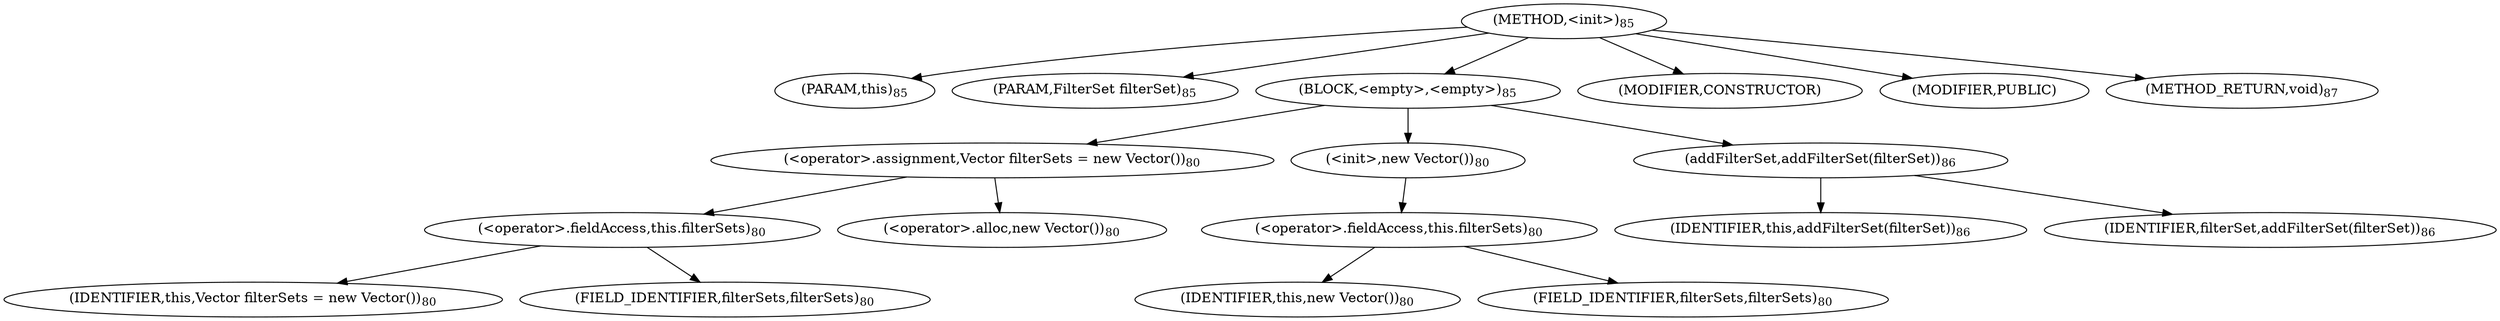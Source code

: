 digraph "&lt;init&gt;" {  
"38" [label = <(METHOD,&lt;init&gt;)<SUB>85</SUB>> ]
"4" [label = <(PARAM,this)<SUB>85</SUB>> ]
"39" [label = <(PARAM,FilterSet filterSet)<SUB>85</SUB>> ]
"40" [label = <(BLOCK,&lt;empty&gt;,&lt;empty&gt;)<SUB>85</SUB>> ]
"41" [label = <(&lt;operator&gt;.assignment,Vector filterSets = new Vector())<SUB>80</SUB>> ]
"42" [label = <(&lt;operator&gt;.fieldAccess,this.filterSets)<SUB>80</SUB>> ]
"43" [label = <(IDENTIFIER,this,Vector filterSets = new Vector())<SUB>80</SUB>> ]
"44" [label = <(FIELD_IDENTIFIER,filterSets,filterSets)<SUB>80</SUB>> ]
"45" [label = <(&lt;operator&gt;.alloc,new Vector())<SUB>80</SUB>> ]
"46" [label = <(&lt;init&gt;,new Vector())<SUB>80</SUB>> ]
"47" [label = <(&lt;operator&gt;.fieldAccess,this.filterSets)<SUB>80</SUB>> ]
"48" [label = <(IDENTIFIER,this,new Vector())<SUB>80</SUB>> ]
"49" [label = <(FIELD_IDENTIFIER,filterSets,filterSets)<SUB>80</SUB>> ]
"50" [label = <(addFilterSet,addFilterSet(filterSet))<SUB>86</SUB>> ]
"3" [label = <(IDENTIFIER,this,addFilterSet(filterSet))<SUB>86</SUB>> ]
"51" [label = <(IDENTIFIER,filterSet,addFilterSet(filterSet))<SUB>86</SUB>> ]
"52" [label = <(MODIFIER,CONSTRUCTOR)> ]
"53" [label = <(MODIFIER,PUBLIC)> ]
"54" [label = <(METHOD_RETURN,void)<SUB>87</SUB>> ]
  "38" -> "4" 
  "38" -> "39" 
  "38" -> "40" 
  "38" -> "52" 
  "38" -> "53" 
  "38" -> "54" 
  "40" -> "41" 
  "40" -> "46" 
  "40" -> "50" 
  "41" -> "42" 
  "41" -> "45" 
  "42" -> "43" 
  "42" -> "44" 
  "46" -> "47" 
  "47" -> "48" 
  "47" -> "49" 
  "50" -> "3" 
  "50" -> "51" 
}
